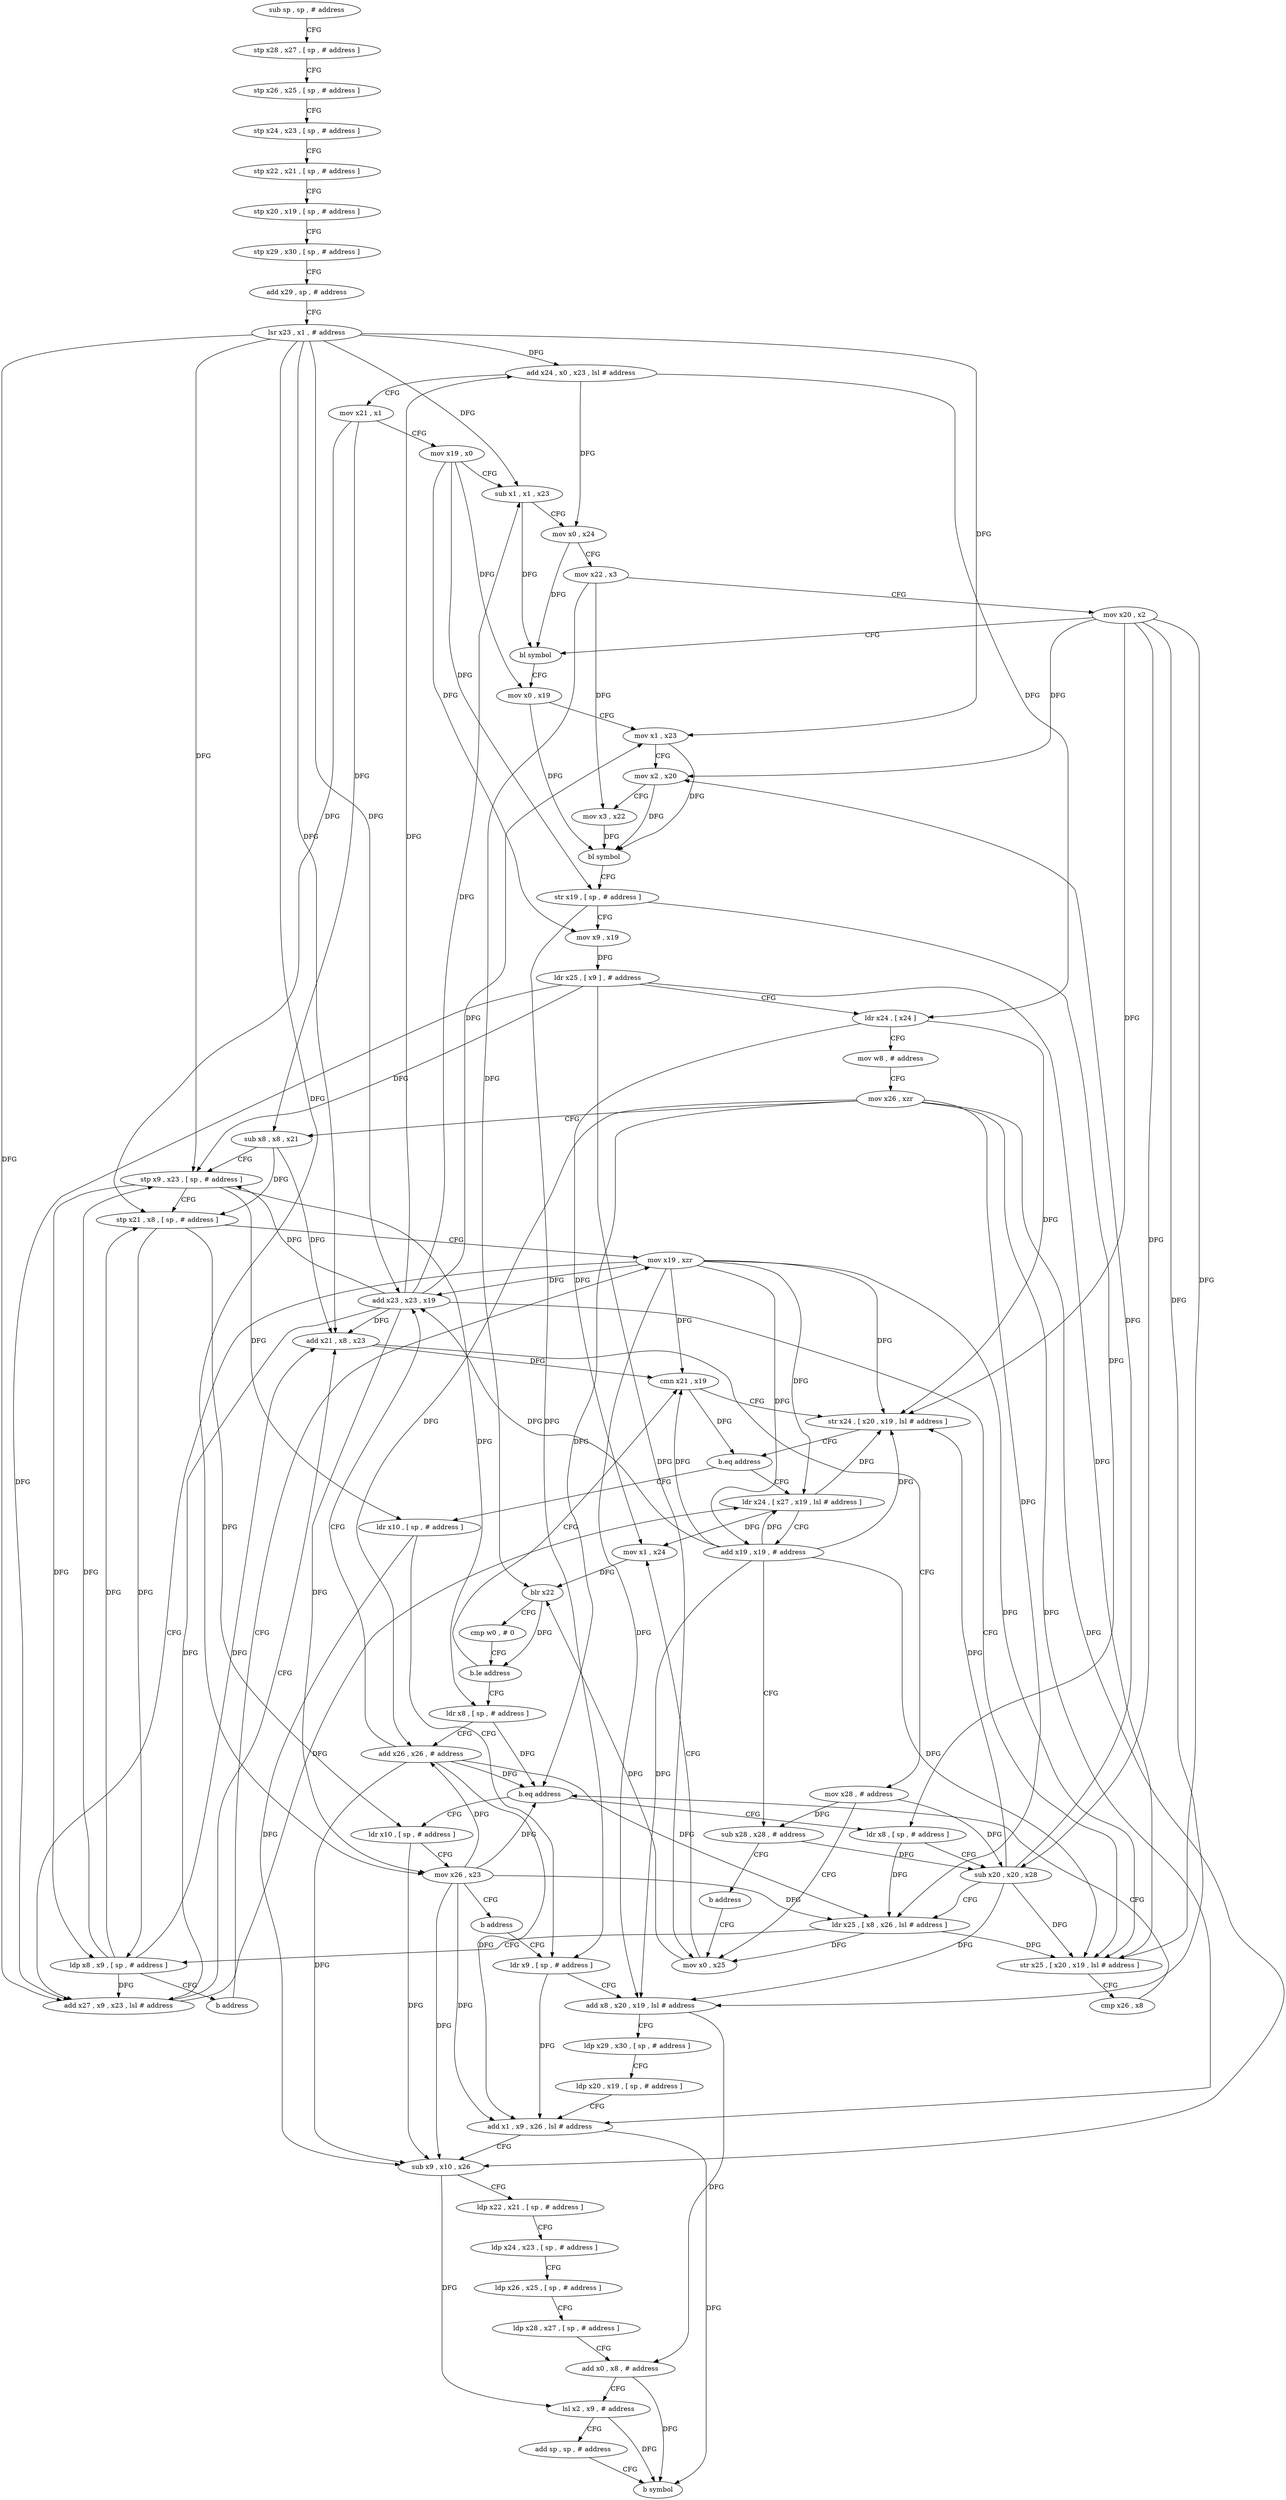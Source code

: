digraph "func" {
"4253784" [label = "sub sp , sp , # address" ]
"4253788" [label = "stp x28 , x27 , [ sp , # address ]" ]
"4253792" [label = "stp x26 , x25 , [ sp , # address ]" ]
"4253796" [label = "stp x24 , x23 , [ sp , # address ]" ]
"4253800" [label = "stp x22 , x21 , [ sp , # address ]" ]
"4253804" [label = "stp x20 , x19 , [ sp , # address ]" ]
"4253808" [label = "stp x29 , x30 , [ sp , # address ]" ]
"4253812" [label = "add x29 , sp , # address" ]
"4253816" [label = "lsr x23 , x1 , # address" ]
"4253820" [label = "add x24 , x0 , x23 , lsl # address" ]
"4253824" [label = "mov x21 , x1" ]
"4253828" [label = "mov x19 , x0" ]
"4253832" [label = "sub x1 , x1 , x23" ]
"4253836" [label = "mov x0 , x24" ]
"4253840" [label = "mov x22 , x3" ]
"4253844" [label = "mov x20 , x2" ]
"4253848" [label = "bl symbol" ]
"4253852" [label = "mov x0 , x19" ]
"4253856" [label = "mov x1 , x23" ]
"4253860" [label = "mov x2 , x20" ]
"4253864" [label = "mov x3 , x22" ]
"4253868" [label = "bl symbol" ]
"4253872" [label = "str x19 , [ sp , # address ]" ]
"4253876" [label = "mov x9 , x19" ]
"4253880" [label = "ldr x25 , [ x9 ] , # address" ]
"4253884" [label = "ldr x24 , [ x24 ]" ]
"4253888" [label = "mov w8 , # address" ]
"4253892" [label = "mov x26 , xzr" ]
"4253896" [label = "sub x8 , x8 , x21" ]
"4253900" [label = "stp x9 , x23 , [ sp , # address ]" ]
"4253904" [label = "stp x21 , x8 , [ sp , # address ]" ]
"4253908" [label = "mov x19 , xzr" ]
"4253972" [label = "ldr x8 , [ sp , # address ]" ]
"4253976" [label = "add x26 , x26 , # address" ]
"4253980" [label = "add x23 , x23 , x19" ]
"4253984" [label = "str x25 , [ x20 , x19 , lsl # address ]" ]
"4253988" [label = "cmp x26 , x8" ]
"4253992" [label = "b.eq address" ]
"4254076" [label = "ldr x10 , [ sp , # address ]" ]
"4253996" [label = "ldr x8 , [ sp , # address ]" ]
"4253944" [label = "cmn x21 , x19" ]
"4253948" [label = "str x24 , [ x20 , x19 , lsl # address ]" ]
"4253952" [label = "b.eq address" ]
"4254016" [label = "ldr x10 , [ sp , # address ]" ]
"4253956" [label = "ldr x24 , [ x27 , x19 , lsl # address ]" ]
"4254080" [label = "mov x26 , x23" ]
"4254084" [label = "b address" ]
"4254020" [label = "ldr x9 , [ sp , # address ]" ]
"4254000" [label = "sub x20 , x20 , x28" ]
"4254004" [label = "ldr x25 , [ x8 , x26 , lsl # address ]" ]
"4254008" [label = "ldp x8 , x9 , [ sp , # address ]" ]
"4254012" [label = "b address" ]
"4253960" [label = "add x19 , x19 , # address" ]
"4253964" [label = "sub x28 , x28 , # address" ]
"4253968" [label = "b address" ]
"4253924" [label = "mov x0 , x25" ]
"4254024" [label = "add x8 , x20 , x19 , lsl # address" ]
"4254028" [label = "ldp x29 , x30 , [ sp , # address ]" ]
"4254032" [label = "ldp x20 , x19 , [ sp , # address ]" ]
"4254036" [label = "add x1 , x9 , x26 , lsl # address" ]
"4254040" [label = "sub x9 , x10 , x26" ]
"4254044" [label = "ldp x22 , x21 , [ sp , # address ]" ]
"4254048" [label = "ldp x24 , x23 , [ sp , # address ]" ]
"4254052" [label = "ldp x26 , x25 , [ sp , # address ]" ]
"4254056" [label = "ldp x28 , x27 , [ sp , # address ]" ]
"4254060" [label = "add x0 , x8 , # address" ]
"4254064" [label = "lsl x2 , x9 , # address" ]
"4254068" [label = "add sp , sp , # address" ]
"4254072" [label = "b symbol" ]
"4253912" [label = "add x27 , x9 , x23 , lsl # address" ]
"4253916" [label = "add x21 , x8 , x23" ]
"4253920" [label = "mov x28 , # address" ]
"4253928" [label = "mov x1 , x24" ]
"4253932" [label = "blr x22" ]
"4253936" [label = "cmp w0 , # 0" ]
"4253940" [label = "b.le address" ]
"4253784" -> "4253788" [ label = "CFG" ]
"4253788" -> "4253792" [ label = "CFG" ]
"4253792" -> "4253796" [ label = "CFG" ]
"4253796" -> "4253800" [ label = "CFG" ]
"4253800" -> "4253804" [ label = "CFG" ]
"4253804" -> "4253808" [ label = "CFG" ]
"4253808" -> "4253812" [ label = "CFG" ]
"4253812" -> "4253816" [ label = "CFG" ]
"4253816" -> "4253820" [ label = "DFG" ]
"4253816" -> "4253832" [ label = "DFG" ]
"4253816" -> "4253856" [ label = "DFG" ]
"4253816" -> "4253900" [ label = "DFG" ]
"4253816" -> "4253912" [ label = "DFG" ]
"4253816" -> "4253916" [ label = "DFG" ]
"4253816" -> "4253980" [ label = "DFG" ]
"4253816" -> "4254080" [ label = "DFG" ]
"4253820" -> "4253824" [ label = "CFG" ]
"4253820" -> "4253836" [ label = "DFG" ]
"4253820" -> "4253884" [ label = "DFG" ]
"4253824" -> "4253828" [ label = "CFG" ]
"4253824" -> "4253896" [ label = "DFG" ]
"4253824" -> "4253904" [ label = "DFG" ]
"4253828" -> "4253832" [ label = "CFG" ]
"4253828" -> "4253852" [ label = "DFG" ]
"4253828" -> "4253872" [ label = "DFG" ]
"4253828" -> "4253876" [ label = "DFG" ]
"4253832" -> "4253836" [ label = "CFG" ]
"4253832" -> "4253848" [ label = "DFG" ]
"4253836" -> "4253840" [ label = "CFG" ]
"4253836" -> "4253848" [ label = "DFG" ]
"4253840" -> "4253844" [ label = "CFG" ]
"4253840" -> "4253864" [ label = "DFG" ]
"4253840" -> "4253932" [ label = "DFG" ]
"4253844" -> "4253848" [ label = "CFG" ]
"4253844" -> "4253860" [ label = "DFG" ]
"4253844" -> "4253984" [ label = "DFG" ]
"4253844" -> "4253948" [ label = "DFG" ]
"4253844" -> "4254000" [ label = "DFG" ]
"4253844" -> "4254024" [ label = "DFG" ]
"4253848" -> "4253852" [ label = "CFG" ]
"4253852" -> "4253856" [ label = "CFG" ]
"4253852" -> "4253868" [ label = "DFG" ]
"4253856" -> "4253860" [ label = "CFG" ]
"4253856" -> "4253868" [ label = "DFG" ]
"4253860" -> "4253864" [ label = "CFG" ]
"4253860" -> "4253868" [ label = "DFG" ]
"4253864" -> "4253868" [ label = "DFG" ]
"4253868" -> "4253872" [ label = "CFG" ]
"4253872" -> "4253876" [ label = "CFG" ]
"4253872" -> "4253996" [ label = "DFG" ]
"4253872" -> "4254020" [ label = "DFG" ]
"4253876" -> "4253880" [ label = "DFG" ]
"4253880" -> "4253884" [ label = "CFG" ]
"4253880" -> "4253924" [ label = "DFG" ]
"4253880" -> "4253984" [ label = "DFG" ]
"4253880" -> "4253900" [ label = "DFG" ]
"4253880" -> "4253912" [ label = "DFG" ]
"4253884" -> "4253888" [ label = "CFG" ]
"4253884" -> "4253928" [ label = "DFG" ]
"4253884" -> "4253948" [ label = "DFG" ]
"4253888" -> "4253892" [ label = "CFG" ]
"4253892" -> "4253896" [ label = "CFG" ]
"4253892" -> "4253976" [ label = "DFG" ]
"4253892" -> "4253992" [ label = "DFG" ]
"4253892" -> "4254004" [ label = "DFG" ]
"4253892" -> "4254036" [ label = "DFG" ]
"4253892" -> "4254040" [ label = "DFG" ]
"4253896" -> "4253900" [ label = "CFG" ]
"4253896" -> "4253904" [ label = "DFG" ]
"4253896" -> "4253916" [ label = "DFG" ]
"4253900" -> "4253904" [ label = "CFG" ]
"4253900" -> "4254008" [ label = "DFG" ]
"4253900" -> "4253972" [ label = "DFG" ]
"4253900" -> "4254016" [ label = "DFG" ]
"4253904" -> "4253908" [ label = "CFG" ]
"4253904" -> "4254076" [ label = "DFG" ]
"4253904" -> "4254008" [ label = "DFG" ]
"4253908" -> "4253912" [ label = "CFG" ]
"4253908" -> "4253980" [ label = "DFG" ]
"4253908" -> "4253984" [ label = "DFG" ]
"4253908" -> "4253944" [ label = "DFG" ]
"4253908" -> "4253948" [ label = "DFG" ]
"4253908" -> "4253956" [ label = "DFG" ]
"4253908" -> "4253960" [ label = "DFG" ]
"4253908" -> "4254024" [ label = "DFG" ]
"4253972" -> "4253976" [ label = "CFG" ]
"4253972" -> "4253992" [ label = "DFG" ]
"4253976" -> "4253980" [ label = "CFG" ]
"4253976" -> "4253992" [ label = "DFG" ]
"4253976" -> "4254004" [ label = "DFG" ]
"4253976" -> "4254036" [ label = "DFG" ]
"4253976" -> "4254040" [ label = "DFG" ]
"4253980" -> "4253984" [ label = "CFG" ]
"4253980" -> "4253820" [ label = "DFG" ]
"4253980" -> "4253832" [ label = "DFG" ]
"4253980" -> "4253856" [ label = "DFG" ]
"4253980" -> "4253900" [ label = "DFG" ]
"4253980" -> "4253912" [ label = "DFG" ]
"4253980" -> "4253916" [ label = "DFG" ]
"4253980" -> "4254080" [ label = "DFG" ]
"4253984" -> "4253988" [ label = "CFG" ]
"4253988" -> "4253992" [ label = "CFG" ]
"4253992" -> "4254076" [ label = "CFG" ]
"4253992" -> "4253996" [ label = "CFG" ]
"4254076" -> "4254080" [ label = "CFG" ]
"4254076" -> "4254040" [ label = "DFG" ]
"4253996" -> "4254000" [ label = "CFG" ]
"4253996" -> "4254004" [ label = "DFG" ]
"4253944" -> "4253948" [ label = "CFG" ]
"4253944" -> "4253952" [ label = "DFG" ]
"4253948" -> "4253952" [ label = "CFG" ]
"4253952" -> "4254016" [ label = "CFG" ]
"4253952" -> "4253956" [ label = "CFG" ]
"4254016" -> "4254020" [ label = "CFG" ]
"4254016" -> "4254040" [ label = "DFG" ]
"4253956" -> "4253960" [ label = "CFG" ]
"4253956" -> "4253928" [ label = "DFG" ]
"4253956" -> "4253948" [ label = "DFG" ]
"4254080" -> "4254084" [ label = "CFG" ]
"4254080" -> "4253976" [ label = "DFG" ]
"4254080" -> "4253992" [ label = "DFG" ]
"4254080" -> "4254004" [ label = "DFG" ]
"4254080" -> "4254036" [ label = "DFG" ]
"4254080" -> "4254040" [ label = "DFG" ]
"4254084" -> "4254020" [ label = "CFG" ]
"4254020" -> "4254024" [ label = "CFG" ]
"4254020" -> "4254036" [ label = "DFG" ]
"4254000" -> "4254004" [ label = "CFG" ]
"4254000" -> "4253860" [ label = "DFG" ]
"4254000" -> "4253984" [ label = "DFG" ]
"4254000" -> "4253948" [ label = "DFG" ]
"4254000" -> "4254024" [ label = "DFG" ]
"4254004" -> "4254008" [ label = "CFG" ]
"4254004" -> "4253924" [ label = "DFG" ]
"4254004" -> "4253984" [ label = "DFG" ]
"4254008" -> "4254012" [ label = "CFG" ]
"4254008" -> "4253900" [ label = "DFG" ]
"4254008" -> "4253904" [ label = "DFG" ]
"4254008" -> "4253916" [ label = "DFG" ]
"4254008" -> "4253912" [ label = "DFG" ]
"4254012" -> "4253908" [ label = "CFG" ]
"4253960" -> "4253964" [ label = "CFG" ]
"4253960" -> "4253980" [ label = "DFG" ]
"4253960" -> "4253944" [ label = "DFG" ]
"4253960" -> "4253956" [ label = "DFG" ]
"4253960" -> "4253984" [ label = "DFG" ]
"4253960" -> "4253948" [ label = "DFG" ]
"4253960" -> "4254024" [ label = "DFG" ]
"4253964" -> "4253968" [ label = "CFG" ]
"4253964" -> "4254000" [ label = "DFG" ]
"4253968" -> "4253924" [ label = "CFG" ]
"4253924" -> "4253928" [ label = "CFG" ]
"4253924" -> "4253932" [ label = "DFG" ]
"4254024" -> "4254028" [ label = "CFG" ]
"4254024" -> "4254060" [ label = "DFG" ]
"4254028" -> "4254032" [ label = "CFG" ]
"4254032" -> "4254036" [ label = "CFG" ]
"4254036" -> "4254040" [ label = "CFG" ]
"4254036" -> "4254072" [ label = "DFG" ]
"4254040" -> "4254044" [ label = "CFG" ]
"4254040" -> "4254064" [ label = "DFG" ]
"4254044" -> "4254048" [ label = "CFG" ]
"4254048" -> "4254052" [ label = "CFG" ]
"4254052" -> "4254056" [ label = "CFG" ]
"4254056" -> "4254060" [ label = "CFG" ]
"4254060" -> "4254064" [ label = "CFG" ]
"4254060" -> "4254072" [ label = "DFG" ]
"4254064" -> "4254068" [ label = "CFG" ]
"4254064" -> "4254072" [ label = "DFG" ]
"4254068" -> "4254072" [ label = "CFG" ]
"4253912" -> "4253916" [ label = "CFG" ]
"4253912" -> "4253956" [ label = "DFG" ]
"4253916" -> "4253920" [ label = "CFG" ]
"4253916" -> "4253944" [ label = "DFG" ]
"4253920" -> "4253924" [ label = "CFG" ]
"4253920" -> "4254000" [ label = "DFG" ]
"4253920" -> "4253964" [ label = "DFG" ]
"4253928" -> "4253932" [ label = "DFG" ]
"4253932" -> "4253936" [ label = "CFG" ]
"4253932" -> "4253940" [ label = "DFG" ]
"4253936" -> "4253940" [ label = "CFG" ]
"4253940" -> "4253972" [ label = "CFG" ]
"4253940" -> "4253944" [ label = "CFG" ]
}
